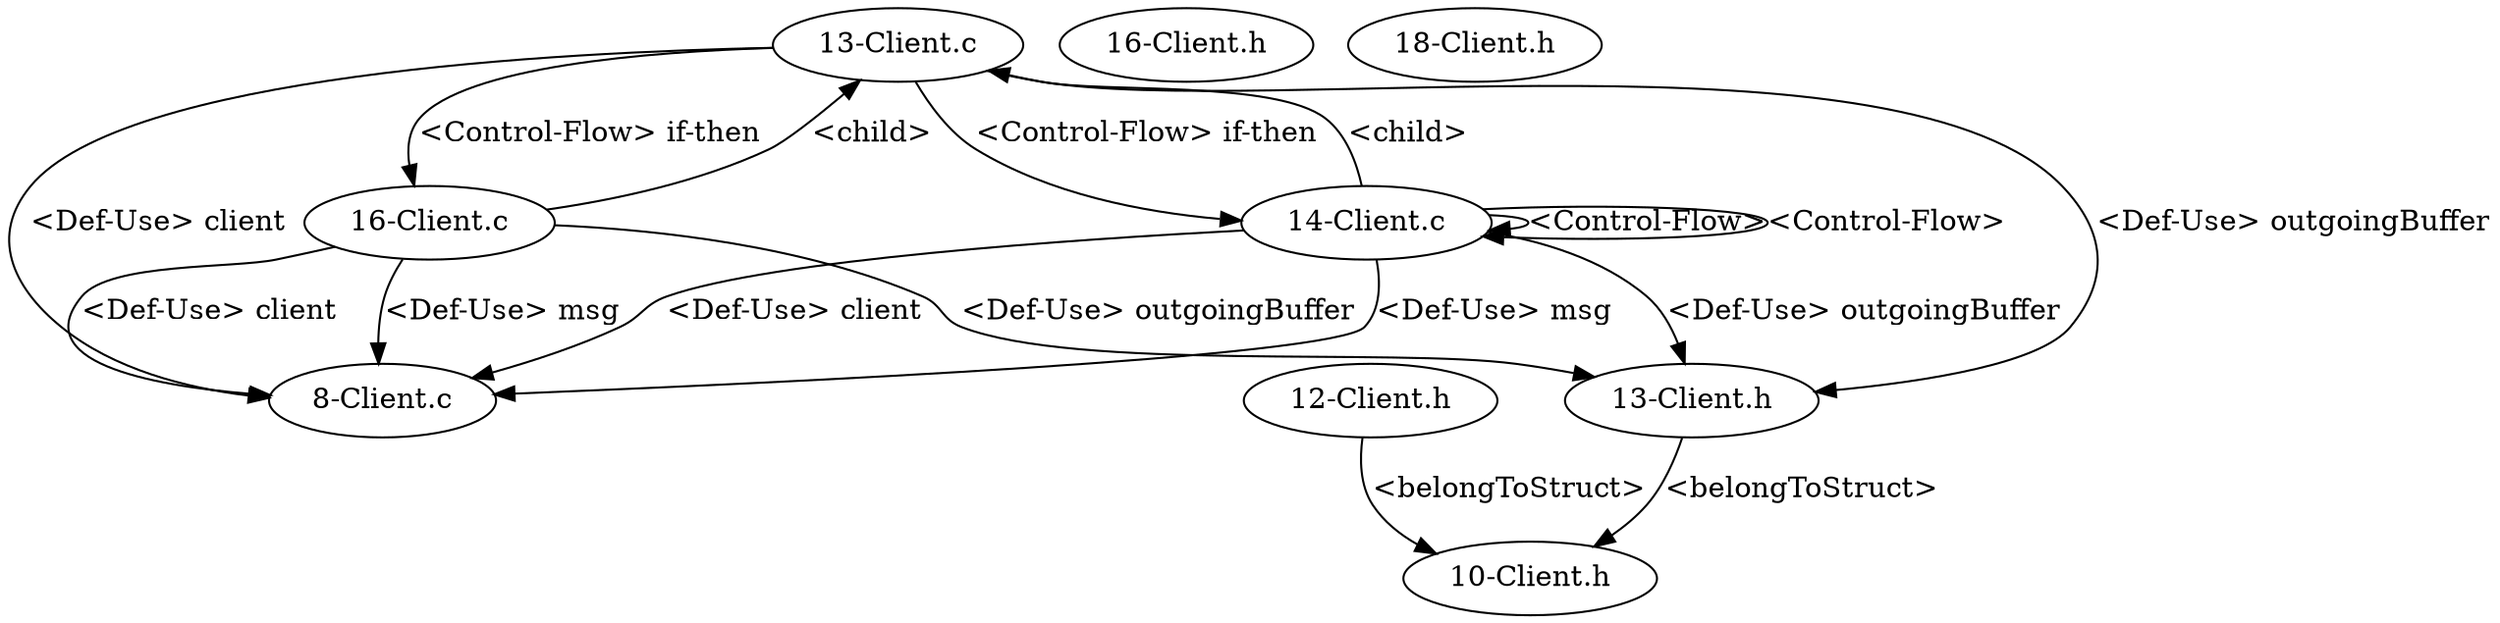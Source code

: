 digraph {
1 [label = "8-Client.c"];
2 [label = "13-Client.c"];
2 -> 1[label="<Def-Use> client"];
3 [label = "14-Client.c"];
3 -> 1[label="<Def-Use> client"];
3 -> 1[label="<Def-Use> msg"];
3 -> 2[label="<child>"];
4 [label = "16-Client.c"];
4 -> 1[label="<Def-Use> client"];
4 -> 2[label="<child>"];
4 -> 1[label="<Def-Use> msg"];
2 -> 3[label="<Control-Flow> if-then"];
3 -> 3[label="<Control-Flow>"];
3 -> 3[label="<Control-Flow>"];
2 -> 4[label="<Control-Flow> if-then"];
5 [label = "10-Client.h"];
6 [label = "12-Client.h"];
7 [label = "13-Client.h"];
6 -> 5[label="<belongToStruct>"];
7 -> 5[label="<belongToStruct>"];
8 [label = "16-Client.h"];
9 [label = "18-Client.h"];
3 -> 7[label="<Def-Use> outgoingBuffer"];
2 -> 7[label="<Def-Use> outgoingBuffer"];
4 -> 7[label="<Def-Use> outgoingBuffer"];
}